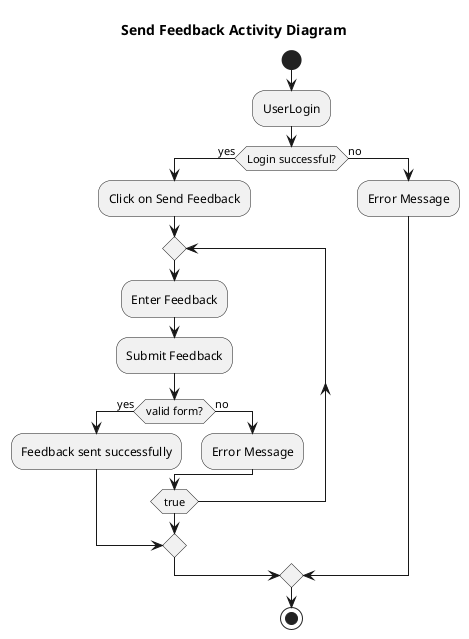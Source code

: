 @startuml send_feedback_activity

title Send Feedback Activity Diagram

start

:UserLogin;
if (Login successful?) then (yes)
  :Click on Send Feedback;
  repeat
    :Enter Feedback;
    :Submit Feedback;
    if (valid form?) then (yes)
      :Feedback sent successfully;
      break;
    else (no)
      :Error Message;
    endif
  repeat while (true)
else (no)
  :Error Message;
endif

stop

@enduml